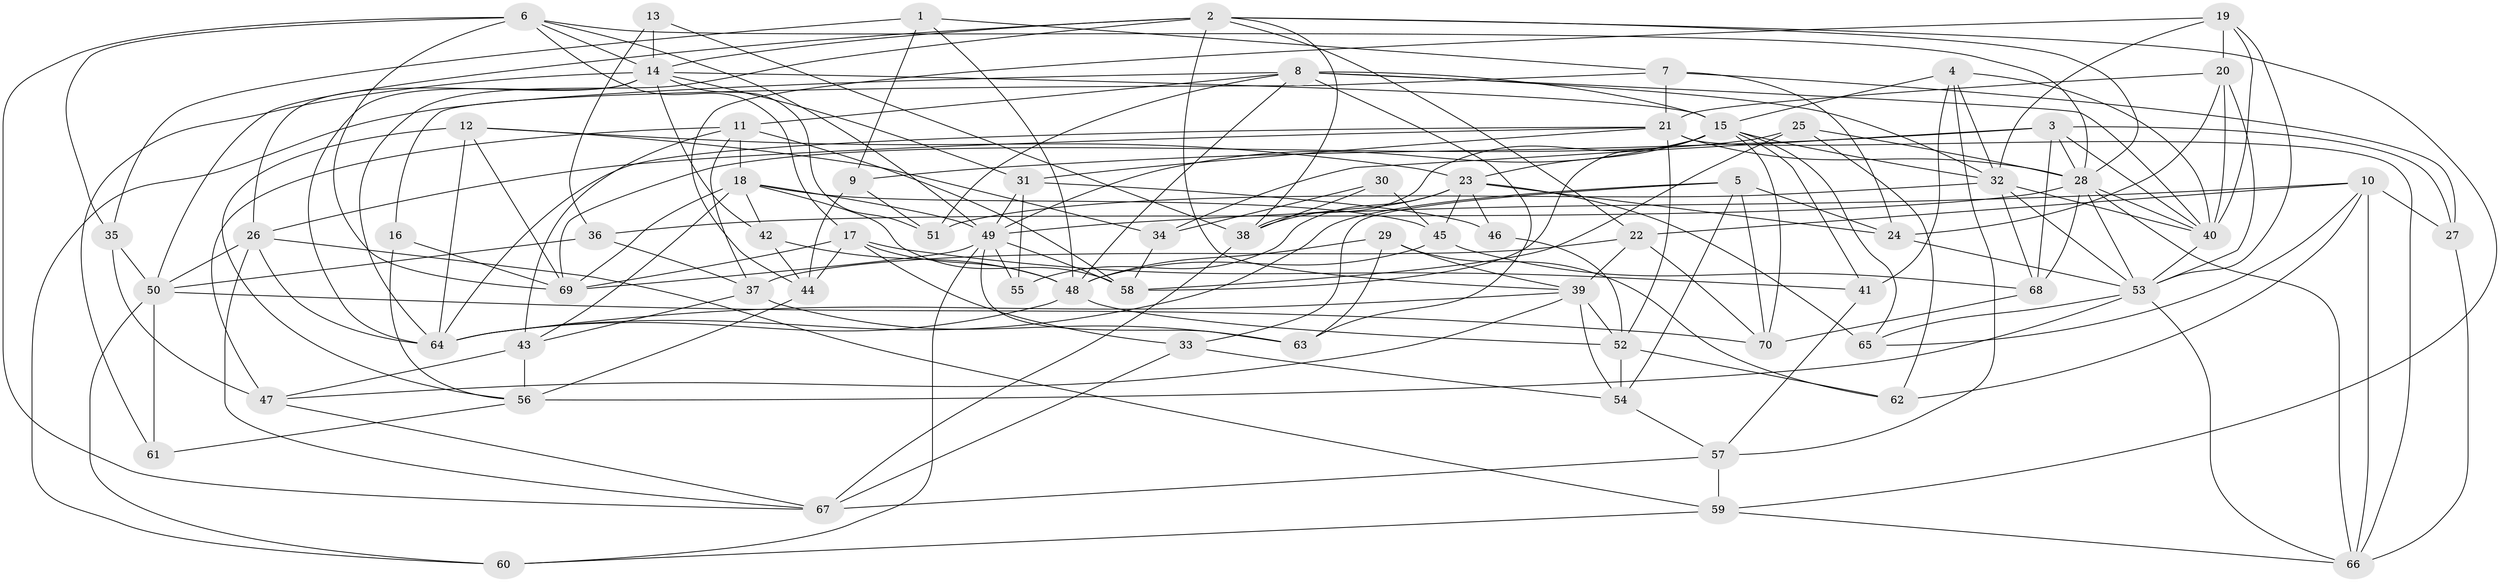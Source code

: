 // original degree distribution, {4: 0.2571428571428571, 2: 0.15714285714285714, 3: 0.2714285714285714, 5: 0.17142857142857143, 10: 0.007142857142857143, 6: 0.07142857142857142, 7: 0.03571428571428571, 8: 0.02142857142857143, 9: 0.007142857142857143}
// Generated by graph-tools (version 1.1) at 2025/02/03/09/25 03:02:05]
// undirected, 70 vertices, 196 edges
graph export_dot {
graph [start="1"]
  node [color=gray90,style=filled];
  1;
  2;
  3;
  4;
  5;
  6;
  7;
  8;
  9;
  10;
  11;
  12;
  13;
  14;
  15;
  16;
  17;
  18;
  19;
  20;
  21;
  22;
  23;
  24;
  25;
  26;
  27;
  28;
  29;
  30;
  31;
  32;
  33;
  34;
  35;
  36;
  37;
  38;
  39;
  40;
  41;
  42;
  43;
  44;
  45;
  46;
  47;
  48;
  49;
  50;
  51;
  52;
  53;
  54;
  55;
  56;
  57;
  58;
  59;
  60;
  61;
  62;
  63;
  64;
  65;
  66;
  67;
  68;
  69;
  70;
  1 -- 7 [weight=1.0];
  1 -- 9 [weight=1.0];
  1 -- 35 [weight=1.0];
  1 -- 48 [weight=1.0];
  2 -- 14 [weight=1.0];
  2 -- 22 [weight=1.0];
  2 -- 28 [weight=1.0];
  2 -- 38 [weight=1.0];
  2 -- 39 [weight=1.0];
  2 -- 50 [weight=1.0];
  2 -- 59 [weight=1.0];
  2 -- 64 [weight=2.0];
  3 -- 9 [weight=1.0];
  3 -- 27 [weight=1.0];
  3 -- 28 [weight=2.0];
  3 -- 34 [weight=1.0];
  3 -- 40 [weight=1.0];
  3 -- 68 [weight=1.0];
  4 -- 15 [weight=1.0];
  4 -- 32 [weight=1.0];
  4 -- 40 [weight=1.0];
  4 -- 41 [weight=1.0];
  4 -- 57 [weight=1.0];
  5 -- 24 [weight=1.0];
  5 -- 33 [weight=1.0];
  5 -- 54 [weight=1.0];
  5 -- 64 [weight=1.0];
  5 -- 70 [weight=2.0];
  6 -- 14 [weight=1.0];
  6 -- 17 [weight=1.0];
  6 -- 28 [weight=1.0];
  6 -- 35 [weight=1.0];
  6 -- 49 [weight=1.0];
  6 -- 67 [weight=1.0];
  6 -- 69 [weight=1.0];
  7 -- 16 [weight=1.0];
  7 -- 21 [weight=1.0];
  7 -- 24 [weight=1.0];
  7 -- 27 [weight=1.0];
  8 -- 11 [weight=1.0];
  8 -- 15 [weight=1.0];
  8 -- 32 [weight=2.0];
  8 -- 40 [weight=1.0];
  8 -- 48 [weight=1.0];
  8 -- 51 [weight=1.0];
  8 -- 60 [weight=1.0];
  8 -- 63 [weight=1.0];
  9 -- 44 [weight=1.0];
  9 -- 51 [weight=1.0];
  10 -- 22 [weight=1.0];
  10 -- 27 [weight=1.0];
  10 -- 49 [weight=1.0];
  10 -- 62 [weight=1.0];
  10 -- 65 [weight=1.0];
  10 -- 66 [weight=1.0];
  11 -- 18 [weight=2.0];
  11 -- 37 [weight=1.0];
  11 -- 43 [weight=1.0];
  11 -- 47 [weight=2.0];
  11 -- 58 [weight=1.0];
  12 -- 23 [weight=1.0];
  12 -- 34 [weight=1.0];
  12 -- 56 [weight=1.0];
  12 -- 64 [weight=1.0];
  12 -- 69 [weight=1.0];
  13 -- 14 [weight=1.0];
  13 -- 36 [weight=1.0];
  13 -- 38 [weight=1.0];
  14 -- 15 [weight=1.0];
  14 -- 26 [weight=1.0];
  14 -- 31 [weight=1.0];
  14 -- 42 [weight=1.0];
  14 -- 51 [weight=1.0];
  14 -- 61 [weight=1.0];
  14 -- 64 [weight=1.0];
  15 -- 23 [weight=1.0];
  15 -- 32 [weight=1.0];
  15 -- 38 [weight=1.0];
  15 -- 41 [weight=1.0];
  15 -- 49 [weight=2.0];
  15 -- 58 [weight=1.0];
  15 -- 65 [weight=1.0];
  15 -- 70 [weight=1.0];
  16 -- 56 [weight=1.0];
  16 -- 69 [weight=1.0];
  17 -- 33 [weight=1.0];
  17 -- 41 [weight=1.0];
  17 -- 44 [weight=1.0];
  17 -- 48 [weight=1.0];
  17 -- 69 [weight=1.0];
  18 -- 42 [weight=1.0];
  18 -- 43 [weight=1.0];
  18 -- 45 [weight=1.0];
  18 -- 49 [weight=1.0];
  18 -- 58 [weight=1.0];
  18 -- 69 [weight=1.0];
  19 -- 20 [weight=1.0];
  19 -- 32 [weight=1.0];
  19 -- 40 [weight=1.0];
  19 -- 44 [weight=1.0];
  19 -- 53 [weight=1.0];
  20 -- 21 [weight=1.0];
  20 -- 24 [weight=1.0];
  20 -- 40 [weight=1.0];
  20 -- 53 [weight=1.0];
  21 -- 26 [weight=1.0];
  21 -- 28 [weight=1.0];
  21 -- 31 [weight=1.0];
  21 -- 52 [weight=1.0];
  21 -- 64 [weight=1.0];
  21 -- 66 [weight=1.0];
  22 -- 37 [weight=1.0];
  22 -- 39 [weight=1.0];
  22 -- 70 [weight=2.0];
  23 -- 24 [weight=1.0];
  23 -- 38 [weight=1.0];
  23 -- 45 [weight=1.0];
  23 -- 46 [weight=2.0];
  23 -- 55 [weight=1.0];
  23 -- 65 [weight=1.0];
  24 -- 53 [weight=1.0];
  25 -- 28 [weight=1.0];
  25 -- 58 [weight=1.0];
  25 -- 62 [weight=1.0];
  25 -- 69 [weight=1.0];
  26 -- 50 [weight=1.0];
  26 -- 59 [weight=1.0];
  26 -- 64 [weight=1.0];
  26 -- 67 [weight=1.0];
  27 -- 66 [weight=1.0];
  28 -- 36 [weight=1.0];
  28 -- 40 [weight=1.0];
  28 -- 53 [weight=1.0];
  28 -- 66 [weight=1.0];
  28 -- 68 [weight=1.0];
  29 -- 39 [weight=1.0];
  29 -- 48 [weight=1.0];
  29 -- 62 [weight=1.0];
  29 -- 63 [weight=1.0];
  30 -- 34 [weight=1.0];
  30 -- 38 [weight=1.0];
  30 -- 45 [weight=1.0];
  31 -- 46 [weight=1.0];
  31 -- 49 [weight=1.0];
  31 -- 55 [weight=1.0];
  32 -- 40 [weight=1.0];
  32 -- 51 [weight=1.0];
  32 -- 53 [weight=1.0];
  32 -- 68 [weight=1.0];
  33 -- 54 [weight=1.0];
  33 -- 67 [weight=1.0];
  34 -- 58 [weight=1.0];
  35 -- 47 [weight=2.0];
  35 -- 50 [weight=1.0];
  36 -- 37 [weight=1.0];
  36 -- 50 [weight=1.0];
  37 -- 43 [weight=1.0];
  37 -- 63 [weight=1.0];
  38 -- 67 [weight=1.0];
  39 -- 47 [weight=1.0];
  39 -- 52 [weight=1.0];
  39 -- 54 [weight=1.0];
  39 -- 64 [weight=1.0];
  40 -- 53 [weight=1.0];
  41 -- 57 [weight=1.0];
  42 -- 44 [weight=1.0];
  42 -- 48 [weight=1.0];
  43 -- 47 [weight=1.0];
  43 -- 56 [weight=2.0];
  44 -- 56 [weight=1.0];
  45 -- 48 [weight=1.0];
  45 -- 68 [weight=1.0];
  46 -- 52 [weight=1.0];
  47 -- 67 [weight=1.0];
  48 -- 52 [weight=1.0];
  48 -- 64 [weight=1.0];
  49 -- 55 [weight=1.0];
  49 -- 58 [weight=1.0];
  49 -- 60 [weight=1.0];
  49 -- 63 [weight=1.0];
  49 -- 69 [weight=1.0];
  50 -- 60 [weight=1.0];
  50 -- 61 [weight=1.0];
  50 -- 70 [weight=1.0];
  52 -- 54 [weight=1.0];
  52 -- 62 [weight=1.0];
  53 -- 56 [weight=1.0];
  53 -- 65 [weight=1.0];
  53 -- 66 [weight=1.0];
  54 -- 57 [weight=1.0];
  56 -- 61 [weight=1.0];
  57 -- 59 [weight=1.0];
  57 -- 67 [weight=1.0];
  59 -- 60 [weight=1.0];
  59 -- 66 [weight=1.0];
  68 -- 70 [weight=1.0];
}
